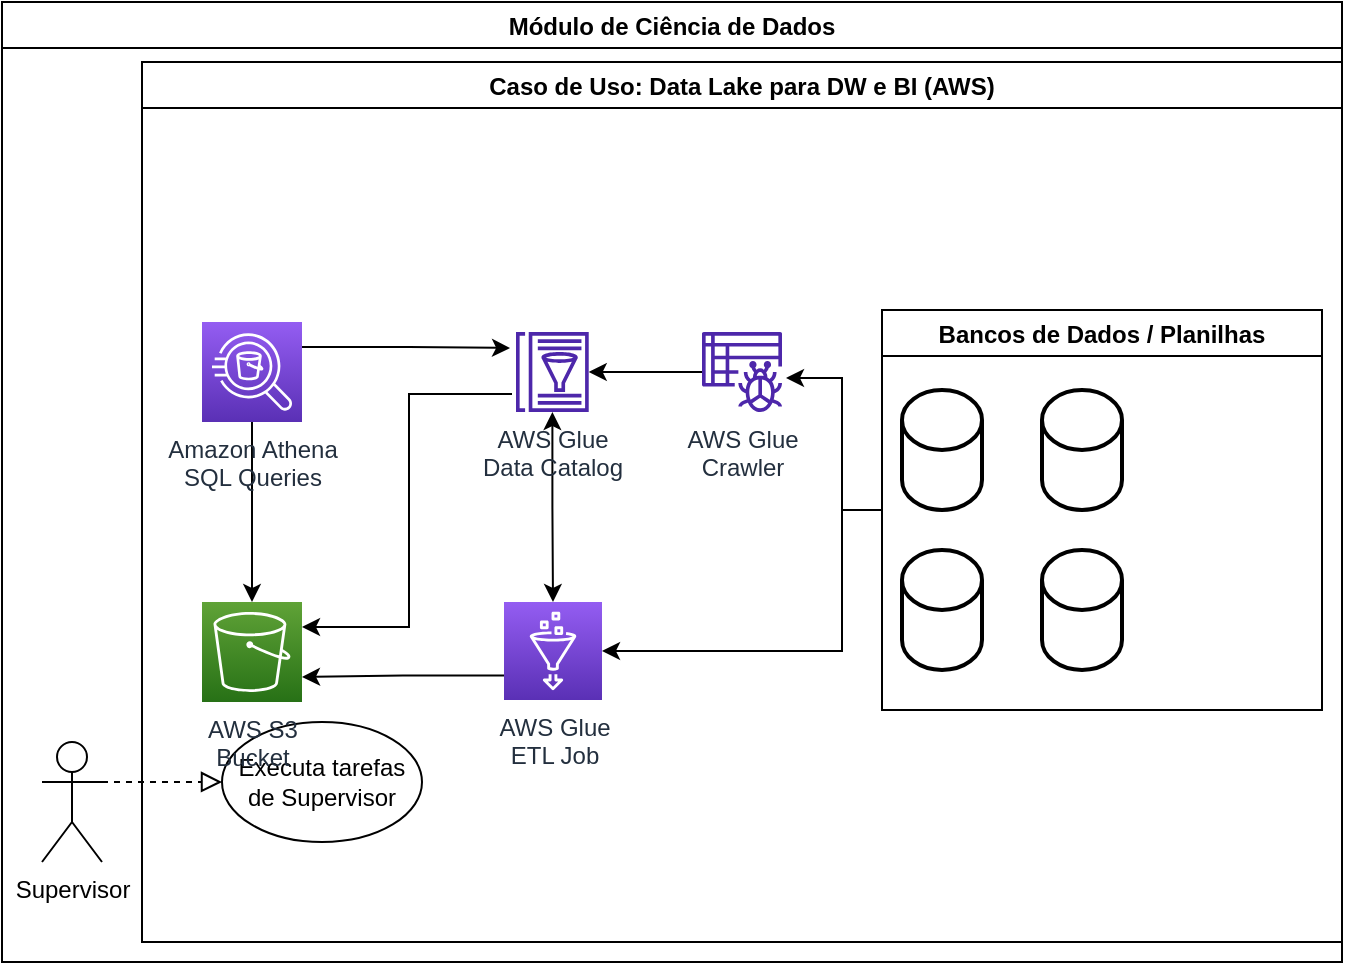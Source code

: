 <mxfile version="16.2.7" type="github">
  <diagram id="2DpKcrszy_h0_hMXwlpR" name="MCD-Data-Lake">
    <mxGraphModel dx="872" dy="514" grid="1" gridSize="10" guides="1" tooltips="1" connect="1" arrows="1" fold="1" page="1" pageScale="1" pageWidth="850" pageHeight="1100" math="0" shadow="0">
      <root>
        <mxCell id="0" />
        <mxCell id="1" parent="0" />
        <mxCell id="o-3ELtx8tMzShu5-paNh-1" value="Módulo de Ciência de Dados" style="swimlane;" vertex="1" parent="1">
          <mxGeometry x="150" y="80" width="670" height="480" as="geometry" />
        </mxCell>
        <mxCell id="o-3ELtx8tMzShu5-paNh-3" value="Caso de Uso: Data Lake para DW e BI (AWS)" style="swimlane;" vertex="1" parent="o-3ELtx8tMzShu5-paNh-1">
          <mxGeometry x="70" y="30" width="600" height="440" as="geometry" />
        </mxCell>
        <mxCell id="o-3ELtx8tMzShu5-paNh-6" value="Executa tarefas&lt;br&gt;de Supervisor" style="ellipse;whiteSpace=wrap;html=1;align=center;newEdgeStyle={&quot;edgeStyle&quot;:&quot;entityRelationEdgeStyle&quot;,&quot;startArrow&quot;:&quot;none&quot;,&quot;endArrow&quot;:&quot;none&quot;,&quot;segment&quot;:10,&quot;curved&quot;:1};treeFolding=1;treeMoving=1;" vertex="1" parent="o-3ELtx8tMzShu5-paNh-3">
          <mxGeometry x="40" y="330" width="100" height="60" as="geometry" />
        </mxCell>
        <mxCell id="o-3ELtx8tMzShu5-paNh-38" style="edgeStyle=orthogonalEdgeStyle;rounded=0;orthogonalLoop=1;jettySize=auto;html=1;entryX=1.05;entryY=0.575;entryDx=0;entryDy=0;entryPerimeter=0;exitX=0;exitY=0.5;exitDx=0;exitDy=0;" edge="1" parent="o-3ELtx8tMzShu5-paNh-3" source="o-3ELtx8tMzShu5-paNh-21" target="o-3ELtx8tMzShu5-paNh-32">
          <mxGeometry relative="1" as="geometry">
            <Array as="points">
              <mxPoint x="350" y="224" />
              <mxPoint x="350" y="158" />
            </Array>
          </mxGeometry>
        </mxCell>
        <mxCell id="o-3ELtx8tMzShu5-paNh-41" style="edgeStyle=orthogonalEdgeStyle;rounded=0;orthogonalLoop=1;jettySize=auto;html=1;entryX=1;entryY=0.5;entryDx=0;entryDy=0;entryPerimeter=0;startArrow=none;startFill=0;exitX=0;exitY=0.5;exitDx=0;exitDy=0;" edge="1" parent="o-3ELtx8tMzShu5-paNh-3" source="o-3ELtx8tMzShu5-paNh-21" target="o-3ELtx8tMzShu5-paNh-34">
          <mxGeometry relative="1" as="geometry">
            <mxPoint x="340" y="240" as="sourcePoint" />
            <Array as="points">
              <mxPoint x="350" y="224" />
              <mxPoint x="350" y="295" />
            </Array>
          </mxGeometry>
        </mxCell>
        <mxCell id="o-3ELtx8tMzShu5-paNh-21" value="Bancos de Dados / Planilhas" style="swimlane;" vertex="1" parent="o-3ELtx8tMzShu5-paNh-3">
          <mxGeometry x="370" y="124" width="220" height="200" as="geometry" />
        </mxCell>
        <mxCell id="o-3ELtx8tMzShu5-paNh-22" value="" style="shape=cylinder3;whiteSpace=wrap;html=1;boundedLbl=1;backgroundOutline=1;size=15;strokeWidth=2;" vertex="1" parent="o-3ELtx8tMzShu5-paNh-21">
          <mxGeometry x="10" y="40" width="40" height="60" as="geometry" />
        </mxCell>
        <mxCell id="o-3ELtx8tMzShu5-paNh-23" value="" style="shape=image;html=1;verticalAlign=top;verticalLabelPosition=bottom;labelBackgroundColor=#ffffff;imageAspect=0;aspect=fixed;image=https://cdn2.iconfinder.com/data/icons/essential-web-2/50/spreadsheet-table-document-data-grid-128.png;strokeWidth=1;" vertex="1" parent="o-3ELtx8tMzShu5-paNh-21">
          <mxGeometry x="150" y="40" width="60" height="60" as="geometry" />
        </mxCell>
        <mxCell id="o-3ELtx8tMzShu5-paNh-24" value="" style="shape=cylinder3;whiteSpace=wrap;html=1;boundedLbl=1;backgroundOutline=1;size=15;strokeWidth=2;" vertex="1" parent="o-3ELtx8tMzShu5-paNh-21">
          <mxGeometry x="80" y="40" width="40" height="60" as="geometry" />
        </mxCell>
        <mxCell id="o-3ELtx8tMzShu5-paNh-25" value="" style="shape=cylinder3;whiteSpace=wrap;html=1;boundedLbl=1;backgroundOutline=1;size=15;strokeWidth=2;" vertex="1" parent="o-3ELtx8tMzShu5-paNh-21">
          <mxGeometry x="10" y="120" width="40" height="60" as="geometry" />
        </mxCell>
        <mxCell id="o-3ELtx8tMzShu5-paNh-26" value="" style="shape=image;html=1;verticalAlign=top;verticalLabelPosition=bottom;labelBackgroundColor=#ffffff;imageAspect=0;aspect=fixed;image=https://cdn2.iconfinder.com/data/icons/essential-web-2/50/spreadsheet-table-document-data-grid-128.png;strokeWidth=1;" vertex="1" parent="o-3ELtx8tMzShu5-paNh-21">
          <mxGeometry x="150" y="120" width="60" height="60" as="geometry" />
        </mxCell>
        <mxCell id="o-3ELtx8tMzShu5-paNh-27" value="" style="shape=cylinder3;whiteSpace=wrap;html=1;boundedLbl=1;backgroundOutline=1;size=15;strokeWidth=2;" vertex="1" parent="o-3ELtx8tMzShu5-paNh-21">
          <mxGeometry x="80" y="120" width="40" height="60" as="geometry" />
        </mxCell>
        <mxCell id="o-3ELtx8tMzShu5-paNh-39" style="edgeStyle=orthogonalEdgeStyle;rounded=0;orthogonalLoop=1;jettySize=auto;html=1;" edge="1" parent="o-3ELtx8tMzShu5-paNh-3" source="o-3ELtx8tMzShu5-paNh-32" target="o-3ELtx8tMzShu5-paNh-33">
          <mxGeometry relative="1" as="geometry" />
        </mxCell>
        <mxCell id="o-3ELtx8tMzShu5-paNh-32" value="AWS Glue&lt;br&gt;Crawler" style="sketch=0;outlineConnect=0;fontColor=#232F3E;gradientColor=none;fillColor=#4D27AA;strokeColor=none;dashed=0;verticalLabelPosition=bottom;verticalAlign=top;align=center;html=1;fontSize=12;fontStyle=0;aspect=fixed;pointerEvents=1;shape=mxgraph.aws4.glue_crawlers;" vertex="1" parent="o-3ELtx8tMzShu5-paNh-3">
          <mxGeometry x="280" y="135" width="40" height="40" as="geometry" />
        </mxCell>
        <mxCell id="o-3ELtx8tMzShu5-paNh-40" style="edgeStyle=orthogonalEdgeStyle;rounded=0;orthogonalLoop=1;jettySize=auto;html=1;entryX=0.5;entryY=0;entryDx=0;entryDy=0;entryPerimeter=0;startArrow=classic;startFill=1;" edge="1" parent="o-3ELtx8tMzShu5-paNh-3" source="o-3ELtx8tMzShu5-paNh-33" target="o-3ELtx8tMzShu5-paNh-34">
          <mxGeometry relative="1" as="geometry" />
        </mxCell>
        <mxCell id="o-3ELtx8tMzShu5-paNh-42" style="edgeStyle=orthogonalEdgeStyle;rounded=0;orthogonalLoop=1;jettySize=auto;html=1;entryX=1;entryY=0.25;entryDx=0;entryDy=0;entryPerimeter=0;startArrow=none;startFill=0;exitX=-0.055;exitY=0.775;exitDx=0;exitDy=0;exitPerimeter=0;" edge="1" parent="o-3ELtx8tMzShu5-paNh-3" source="o-3ELtx8tMzShu5-paNh-33" target="o-3ELtx8tMzShu5-paNh-35">
          <mxGeometry relative="1" as="geometry" />
        </mxCell>
        <mxCell id="o-3ELtx8tMzShu5-paNh-33" value="AWS Glue&lt;br&gt;Data Catalog" style="sketch=0;outlineConnect=0;fontColor=#232F3E;gradientColor=none;fillColor=#4D27AA;strokeColor=none;dashed=0;verticalLabelPosition=bottom;verticalAlign=top;align=center;html=1;fontSize=12;fontStyle=0;aspect=fixed;pointerEvents=1;shape=mxgraph.aws4.glue_data_catalog;" vertex="1" parent="o-3ELtx8tMzShu5-paNh-3">
          <mxGeometry x="186.72" y="135" width="36.92" height="40" as="geometry" />
        </mxCell>
        <mxCell id="o-3ELtx8tMzShu5-paNh-43" style="edgeStyle=orthogonalEdgeStyle;rounded=0;orthogonalLoop=1;jettySize=auto;html=1;exitX=0;exitY=0.75;exitDx=0;exitDy=0;exitPerimeter=0;entryX=1;entryY=0.75;entryDx=0;entryDy=0;entryPerimeter=0;startArrow=none;startFill=0;" edge="1" parent="o-3ELtx8tMzShu5-paNh-3" source="o-3ELtx8tMzShu5-paNh-34" target="o-3ELtx8tMzShu5-paNh-35">
          <mxGeometry relative="1" as="geometry" />
        </mxCell>
        <mxCell id="o-3ELtx8tMzShu5-paNh-34" value="AWS Glue&lt;br&gt;ETL Job" style="sketch=0;points=[[0,0,0],[0.25,0,0],[0.5,0,0],[0.75,0,0],[1,0,0],[0,1,0],[0.25,1,0],[0.5,1,0],[0.75,1,0],[1,1,0],[0,0.25,0],[0,0.5,0],[0,0.75,0],[1,0.25,0],[1,0.5,0],[1,0.75,0]];outlineConnect=0;fontColor=#232F3E;gradientColor=#945DF2;gradientDirection=north;fillColor=#5A30B5;strokeColor=#ffffff;dashed=0;verticalLabelPosition=bottom;verticalAlign=top;align=center;html=1;fontSize=12;fontStyle=0;aspect=fixed;shape=mxgraph.aws4.resourceIcon;resIcon=mxgraph.aws4.glue;" vertex="1" parent="o-3ELtx8tMzShu5-paNh-3">
          <mxGeometry x="181" y="270" width="49" height="49" as="geometry" />
        </mxCell>
        <mxCell id="o-3ELtx8tMzShu5-paNh-35" value="AWS S3&lt;br&gt;Bucket" style="sketch=0;points=[[0,0,0],[0.25,0,0],[0.5,0,0],[0.75,0,0],[1,0,0],[0,1,0],[0.25,1,0],[0.5,1,0],[0.75,1,0],[1,1,0],[0,0.25,0],[0,0.5,0],[0,0.75,0],[1,0.25,0],[1,0.5,0],[1,0.75,0]];outlineConnect=0;fontColor=#232F3E;gradientColor=#60A337;gradientDirection=north;fillColor=#277116;strokeColor=#ffffff;dashed=0;verticalLabelPosition=bottom;verticalAlign=top;align=center;html=1;fontSize=12;fontStyle=0;aspect=fixed;shape=mxgraph.aws4.resourceIcon;resIcon=mxgraph.aws4.s3;" vertex="1" parent="o-3ELtx8tMzShu5-paNh-3">
          <mxGeometry x="30" y="270" width="50" height="50" as="geometry" />
        </mxCell>
        <mxCell id="o-3ELtx8tMzShu5-paNh-44" style="edgeStyle=orthogonalEdgeStyle;rounded=0;orthogonalLoop=1;jettySize=auto;html=1;exitX=1;exitY=0.25;exitDx=0;exitDy=0;exitPerimeter=0;entryX=-0.082;entryY=0.2;entryDx=0;entryDy=0;entryPerimeter=0;startArrow=none;startFill=0;" edge="1" parent="o-3ELtx8tMzShu5-paNh-3" source="o-3ELtx8tMzShu5-paNh-37" target="o-3ELtx8tMzShu5-paNh-33">
          <mxGeometry relative="1" as="geometry" />
        </mxCell>
        <mxCell id="o-3ELtx8tMzShu5-paNh-45" style="edgeStyle=orthogonalEdgeStyle;rounded=0;orthogonalLoop=1;jettySize=auto;html=1;exitX=0.5;exitY=1;exitDx=0;exitDy=0;exitPerimeter=0;entryX=0.5;entryY=0;entryDx=0;entryDy=0;entryPerimeter=0;startArrow=none;startFill=0;" edge="1" parent="o-3ELtx8tMzShu5-paNh-3" source="o-3ELtx8tMzShu5-paNh-37" target="o-3ELtx8tMzShu5-paNh-35">
          <mxGeometry relative="1" as="geometry" />
        </mxCell>
        <mxCell id="o-3ELtx8tMzShu5-paNh-37" value="Amazon Athena&lt;br&gt;SQL Queries" style="sketch=0;points=[[0,0,0],[0.25,0,0],[0.5,0,0],[0.75,0,0],[1,0,0],[0,1,0],[0.25,1,0],[0.5,1,0],[0.75,1,0],[1,1,0],[0,0.25,0],[0,0.5,0],[0,0.75,0],[1,0.25,0],[1,0.5,0],[1,0.75,0]];outlineConnect=0;fontColor=#232F3E;gradientColor=#945DF2;gradientDirection=north;fillColor=#5A30B5;strokeColor=#ffffff;dashed=0;verticalLabelPosition=bottom;verticalAlign=top;align=center;html=1;fontSize=12;fontStyle=0;aspect=fixed;shape=mxgraph.aws4.resourceIcon;resIcon=mxgraph.aws4.athena;" vertex="1" parent="o-3ELtx8tMzShu5-paNh-3">
          <mxGeometry x="30" y="130" width="50" height="50" as="geometry" />
        </mxCell>
        <mxCell id="o-3ELtx8tMzShu5-paNh-18" value="Supervisor" style="shape=umlActor;verticalLabelPosition=bottom;verticalAlign=top;html=1;outlineConnect=0;" vertex="1" parent="o-3ELtx8tMzShu5-paNh-1">
          <mxGeometry x="20" y="370" width="30" height="60" as="geometry" />
        </mxCell>
        <mxCell id="o-3ELtx8tMzShu5-paNh-20" value="" style="endArrow=block;startArrow=none;endFill=0;startFill=0;endSize=8;html=1;verticalAlign=bottom;dashed=1;labelBackgroundColor=none;rounded=0;entryX=0;entryY=0.5;entryDx=0;entryDy=0;exitX=1;exitY=0.333;exitDx=0;exitDy=0;exitPerimeter=0;" edge="1" parent="o-3ELtx8tMzShu5-paNh-1" source="o-3ELtx8tMzShu5-paNh-18" target="o-3ELtx8tMzShu5-paNh-6">
          <mxGeometry width="160" relative="1" as="geometry">
            <mxPoint x="60" y="270" as="sourcePoint" />
            <mxPoint x="120" y="270" as="targetPoint" />
          </mxGeometry>
        </mxCell>
      </root>
    </mxGraphModel>
  </diagram>
</mxfile>
